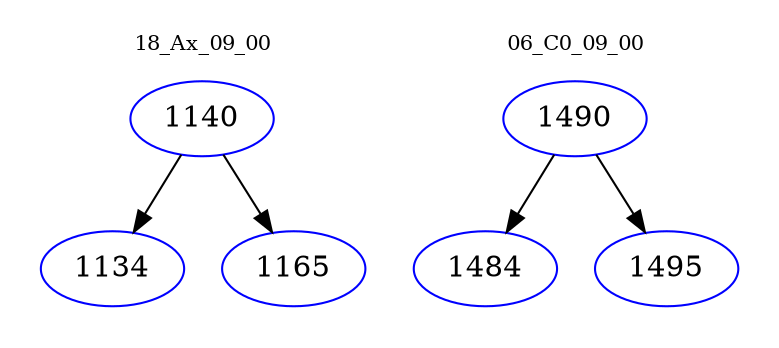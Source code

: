 digraph{
subgraph cluster_0 {
color = white
label = "18_Ax_09_00";
fontsize=10;
T0_1140 [label="1140", color="blue"]
T0_1140 -> T0_1134 [color="black"]
T0_1134 [label="1134", color="blue"]
T0_1140 -> T0_1165 [color="black"]
T0_1165 [label="1165", color="blue"]
}
subgraph cluster_1 {
color = white
label = "06_C0_09_00";
fontsize=10;
T1_1490 [label="1490", color="blue"]
T1_1490 -> T1_1484 [color="black"]
T1_1484 [label="1484", color="blue"]
T1_1490 -> T1_1495 [color="black"]
T1_1495 [label="1495", color="blue"]
}
}
